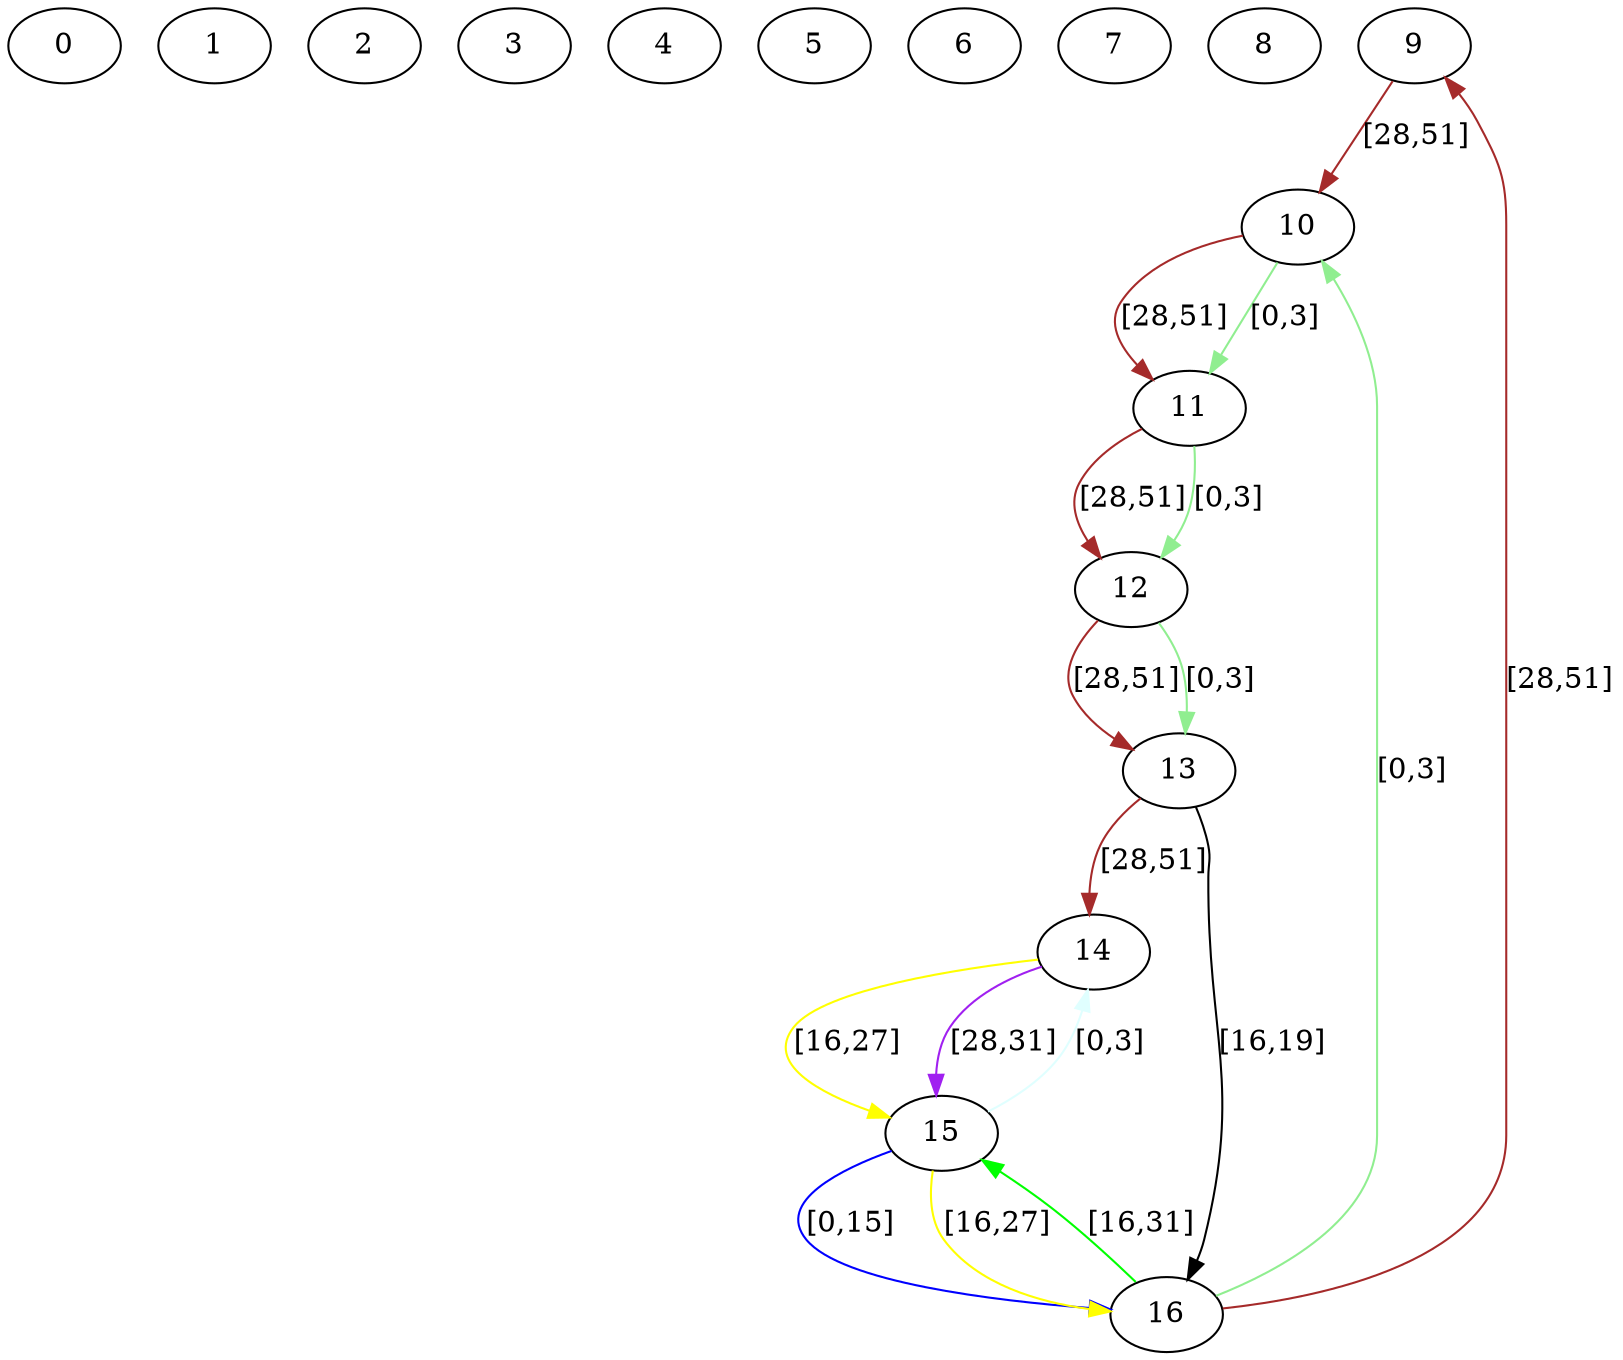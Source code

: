 digraph  {
0 [label=0];
1 [label=1];
2 [label=2];
3 [label=3];
4 [label=4];
5 [label=5];
6 [label=6];
7 [label=7];
8 [label=8];
9 [label=9];
10 [label=10];
11 [label=11];
12 [label=12];
13 [label=13];
14 [label=14];
15 [label=15];
16 [label=16];
9 -> 10  [color=brown, key=0, label="[28,51]"];
10 -> 11  [color=brown, key=0, label="[28,51]"];
10 -> 11  [color=lightgreen, key=1, label="[0,3]"];
11 -> 12  [color=brown, key=0, label="[28,51]"];
11 -> 12  [color=lightgreen, key=1, label="[0,3]"];
12 -> 13  [color=brown, key=0, label="[28,51]"];
12 -> 13  [color=lightgreen, key=1, label="[0,3]"];
13 -> 14  [color=brown, key=0, label="[28,51]"];
13 -> 16  [color=black, key=0, label="[16,19]"];
14 -> 15  [color=yellow, key=0, label="[16,27]"];
14 -> 15  [color=purple, key=1, label="[28,31]"];
15 -> 16  [color=blue, key=0, label="[0,15]"];
15 -> 16  [color=yellow, key=1, label="[16,27]"];
15 -> 14  [color=lightcyan, key=0, label="[0,3]"];
16 -> 15  [color=green, key=0, label="[16,31]"];
16 -> 9  [color=brown, key=0, label="[28,51]"];
16 -> 10  [color=lightgreen, key=0, label="[0,3]"];
}
